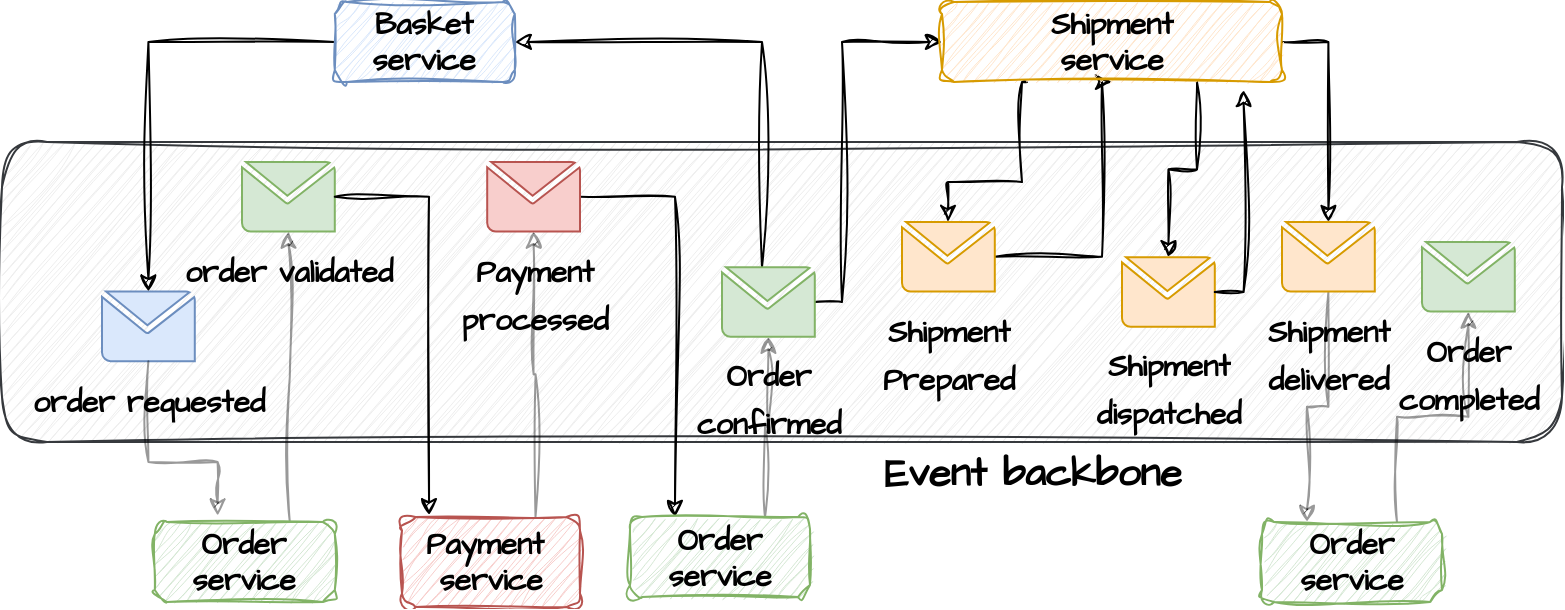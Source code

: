 <mxfile version="22.0.0" type="device">
  <diagram name="Page-1" id="XtlLXcEX7EWXcMd9m9NH">
    <mxGraphModel dx="1036" dy="605" grid="1" gridSize="10" guides="1" tooltips="1" connect="1" arrows="1" fold="1" page="1" pageScale="1" pageWidth="827" pageHeight="1169" math="0" shadow="0">
      <root>
        <mxCell id="0" />
        <mxCell id="1" parent="0" />
        <mxCell id="XnCytSScW3lNzV5hk8iw-7" value="" style="rounded=1;whiteSpace=wrap;html=1;sketch=1;hachureGap=4;jiggle=2;curveFitting=1;fontFamily=Architects Daughter;fontSource=https%3A%2F%2Ffonts.googleapis.com%2Fcss%3Ffamily%3DArchitects%2BDaughter;fontSize=20;fillColor=#eeeeee;strokeColor=#36393d;" vertex="1" parent="1">
          <mxGeometry x="100" y="130" width="780" height="150" as="geometry" />
        </mxCell>
        <mxCell id="XnCytSScW3lNzV5hk8iw-5" value="&lt;font style=&quot;font-size: 15px;&quot;&gt;order requested&lt;/font&gt;" style="shadow=0;dashed=0;html=1;strokeColor=#6c8ebf;fillColor=#dae8fc;labelPosition=center;verticalLabelPosition=bottom;verticalAlign=top;align=center;outlineConnect=0;shape=mxgraph.veeam.2d.letter;hachureGap=4;fontFamily=Architects Daughter;fontSource=https%3A%2F%2Ffonts.googleapis.com%2Fcss%3Ffamily%3DArchitects%2BDaughter;fontSize=20;fontStyle=1" vertex="1" parent="1">
          <mxGeometry x="150" y="204.8" width="46.4" height="34.8" as="geometry" />
        </mxCell>
        <mxCell id="XnCytSScW3lNzV5hk8iw-6" value="&lt;font style=&quot;font-size: 15px;&quot;&gt;order validated&lt;/font&gt;" style="shadow=0;dashed=0;html=1;strokeColor=#82b366;fillColor=#d5e8d4;labelPosition=center;verticalLabelPosition=bottom;verticalAlign=top;align=center;outlineConnect=0;shape=mxgraph.veeam.2d.letter;hachureGap=4;fontFamily=Architects Daughter;fontSource=https%3A%2F%2Ffonts.googleapis.com%2Fcss%3Ffamily%3DArchitects%2BDaughter;fontSize=20;fontStyle=1" vertex="1" parent="1">
          <mxGeometry x="220" y="140" width="46.4" height="34.8" as="geometry" />
        </mxCell>
        <mxCell id="XnCytSScW3lNzV5hk8iw-10" style="edgeStyle=orthogonalEdgeStyle;rounded=0;sketch=1;hachureGap=4;jiggle=2;curveFitting=1;orthogonalLoop=1;jettySize=auto;html=1;exitX=0.75;exitY=0;exitDx=0;exitDy=0;fontFamily=Architects Daughter;fontSource=https%3A%2F%2Ffonts.googleapis.com%2Fcss%3Ffamily%3DArchitects%2BDaughter;fontSize=16;opacity=40;" edge="1" parent="1" source="XnCytSScW3lNzV5hk8iw-8" target="XnCytSScW3lNzV5hk8iw-6">
          <mxGeometry relative="1" as="geometry" />
        </mxCell>
        <mxCell id="XnCytSScW3lNzV5hk8iw-8" value="Order&lt;br&gt;service" style="rounded=1;whiteSpace=wrap;html=1;sketch=1;hachureGap=4;jiggle=2;curveFitting=1;fontFamily=Architects Daughter;fontSource=https%3A%2F%2Ffonts.googleapis.com%2Fcss%3Ffamily%3DArchitects%2BDaughter;fontSize=15;fillColor=#d5e8d4;strokeColor=#82b366;fontStyle=1" vertex="1" parent="1">
          <mxGeometry x="176.4" y="320" width="90" height="40" as="geometry" />
        </mxCell>
        <mxCell id="XnCytSScW3lNzV5hk8iw-9" style="edgeStyle=orthogonalEdgeStyle;rounded=0;sketch=1;hachureGap=4;jiggle=2;curveFitting=1;orthogonalLoop=1;jettySize=auto;html=1;entryX=0.349;entryY=-0.08;entryDx=0;entryDy=0;entryPerimeter=0;fontFamily=Architects Daughter;fontSource=https%3A%2F%2Ffonts.googleapis.com%2Fcss%3Ffamily%3DArchitects%2BDaughter;fontSize=16;opacity=40;" edge="1" parent="1" source="XnCytSScW3lNzV5hk8iw-5" target="XnCytSScW3lNzV5hk8iw-8">
          <mxGeometry relative="1" as="geometry">
            <Array as="points">
              <mxPoint x="173" y="290" />
              <mxPoint x="208" y="290" />
            </Array>
          </mxGeometry>
        </mxCell>
        <mxCell id="XnCytSScW3lNzV5hk8iw-14" style="edgeStyle=orthogonalEdgeStyle;rounded=0;sketch=1;hachureGap=4;jiggle=2;curveFitting=1;orthogonalLoop=1;jettySize=auto;html=1;exitX=0.75;exitY=0;exitDx=0;exitDy=0;fontFamily=Architects Daughter;fontSource=https%3A%2F%2Ffonts.googleapis.com%2Fcss%3Ffamily%3DArchitects%2BDaughter;fontSize=16;opacity=40;" edge="1" parent="1" source="XnCytSScW3lNzV5hk8iw-11" target="XnCytSScW3lNzV5hk8iw-13">
          <mxGeometry relative="1" as="geometry" />
        </mxCell>
        <mxCell id="XnCytSScW3lNzV5hk8iw-11" value="Payment&amp;nbsp; &lt;br&gt;service" style="rounded=1;whiteSpace=wrap;html=1;sketch=1;hachureGap=4;jiggle=2;curveFitting=1;fontFamily=Architects Daughter;fontSource=https%3A%2F%2Ffonts.googleapis.com%2Fcss%3Ffamily%3DArchitects%2BDaughter;fontSize=15;fillColor=#f8cecc;strokeColor=#b85450;fontStyle=1" vertex="1" parent="1">
          <mxGeometry x="300" y="317.5" width="89" height="45" as="geometry" />
        </mxCell>
        <mxCell id="XnCytSScW3lNzV5hk8iw-12" style="edgeStyle=orthogonalEdgeStyle;rounded=0;sketch=1;hachureGap=4;jiggle=2;curveFitting=1;orthogonalLoop=1;jettySize=auto;html=1;entryX=0.152;entryY=-0.02;entryDx=0;entryDy=0;entryPerimeter=0;fontFamily=Architects Daughter;fontSource=https%3A%2F%2Ffonts.googleapis.com%2Fcss%3Ffamily%3DArchitects%2BDaughter;fontSize=16;" edge="1" parent="1" source="XnCytSScW3lNzV5hk8iw-6" target="XnCytSScW3lNzV5hk8iw-11">
          <mxGeometry relative="1" as="geometry" />
        </mxCell>
        <mxCell id="XnCytSScW3lNzV5hk8iw-17" style="edgeStyle=orthogonalEdgeStyle;rounded=0;sketch=1;hachureGap=4;jiggle=2;curveFitting=1;orthogonalLoop=1;jettySize=auto;html=1;entryX=0.25;entryY=0;entryDx=0;entryDy=0;fontFamily=Architects Daughter;fontSource=https%3A%2F%2Ffonts.googleapis.com%2Fcss%3Ffamily%3DArchitects%2BDaughter;fontSize=16;" edge="1" parent="1" source="XnCytSScW3lNzV5hk8iw-13" target="XnCytSScW3lNzV5hk8iw-15">
          <mxGeometry relative="1" as="geometry" />
        </mxCell>
        <mxCell id="XnCytSScW3lNzV5hk8iw-13" value="&lt;font style=&quot;font-size: 15px;&quot;&gt;Payment &lt;br&gt;processed&lt;/font&gt;" style="shadow=0;dashed=0;html=1;strokeColor=#b85450;fillColor=#f8cecc;labelPosition=center;verticalLabelPosition=bottom;verticalAlign=top;align=center;outlineConnect=0;shape=mxgraph.veeam.2d.letter;hachureGap=4;fontFamily=Architects Daughter;fontSource=https%3A%2F%2Ffonts.googleapis.com%2Fcss%3Ffamily%3DArchitects%2BDaughter;fontSize=20;fontStyle=1" vertex="1" parent="1">
          <mxGeometry x="342.6" y="140" width="46.4" height="34.8" as="geometry" />
        </mxCell>
        <mxCell id="XnCytSScW3lNzV5hk8iw-18" style="edgeStyle=orthogonalEdgeStyle;rounded=0;sketch=1;hachureGap=4;jiggle=2;curveFitting=1;orthogonalLoop=1;jettySize=auto;html=1;exitX=0.75;exitY=0;exitDx=0;exitDy=0;fontFamily=Architects Daughter;fontSource=https%3A%2F%2Ffonts.googleapis.com%2Fcss%3Ffamily%3DArchitects%2BDaughter;fontSize=16;fillColor=#f5f5f5;strokeColor=#000000;opacity=40;" edge="1" parent="1" source="XnCytSScW3lNzV5hk8iw-15" target="XnCytSScW3lNzV5hk8iw-16">
          <mxGeometry relative="1" as="geometry" />
        </mxCell>
        <mxCell id="XnCytSScW3lNzV5hk8iw-15" value="Order&lt;br&gt;service" style="rounded=1;whiteSpace=wrap;html=1;sketch=1;hachureGap=4;jiggle=2;curveFitting=1;fontFamily=Architects Daughter;fontSource=https%3A%2F%2Ffonts.googleapis.com%2Fcss%3Ffamily%3DArchitects%2BDaughter;fontSize=15;fillColor=#d5e8d4;strokeColor=#82b366;fontStyle=1" vertex="1" parent="1">
          <mxGeometry x="414" y="317.5" width="90" height="40" as="geometry" />
        </mxCell>
        <mxCell id="XnCytSScW3lNzV5hk8iw-21" style="edgeStyle=orthogonalEdgeStyle;rounded=0;sketch=1;hachureGap=4;jiggle=2;curveFitting=1;orthogonalLoop=1;jettySize=auto;html=1;entryX=1;entryY=0.5;entryDx=0;entryDy=0;fontFamily=Architects Daughter;fontSource=https%3A%2F%2Ffonts.googleapis.com%2Fcss%3Ffamily%3DArchitects%2BDaughter;fontSize=16;" edge="1" parent="1" source="XnCytSScW3lNzV5hk8iw-16" target="XnCytSScW3lNzV5hk8iw-19">
          <mxGeometry relative="1" as="geometry">
            <Array as="points">
              <mxPoint x="480" y="80" />
            </Array>
          </mxGeometry>
        </mxCell>
        <mxCell id="XnCytSScW3lNzV5hk8iw-24" style="edgeStyle=orthogonalEdgeStyle;rounded=0;sketch=1;hachureGap=4;jiggle=2;curveFitting=1;orthogonalLoop=1;jettySize=auto;html=1;entryX=0;entryY=0.5;entryDx=0;entryDy=0;fontFamily=Architects Daughter;fontSource=https%3A%2F%2Ffonts.googleapis.com%2Fcss%3Ffamily%3DArchitects%2BDaughter;fontSize=16;" edge="1" parent="1" source="XnCytSScW3lNzV5hk8iw-16" target="XnCytSScW3lNzV5hk8iw-23">
          <mxGeometry relative="1" as="geometry">
            <Array as="points">
              <mxPoint x="520" y="210" />
              <mxPoint x="520" y="80" />
            </Array>
          </mxGeometry>
        </mxCell>
        <mxCell id="XnCytSScW3lNzV5hk8iw-16" value="&lt;font style=&quot;font-size: 15px;&quot;&gt;Order&lt;br&gt;confirmed&lt;br&gt;&lt;/font&gt;" style="shadow=0;dashed=0;html=1;strokeColor=#82b366;fillColor=#d5e8d4;labelPosition=center;verticalLabelPosition=bottom;verticalAlign=top;align=center;outlineConnect=0;shape=mxgraph.veeam.2d.letter;hachureGap=4;fontFamily=Architects Daughter;fontSource=https%3A%2F%2Ffonts.googleapis.com%2Fcss%3Ffamily%3DArchitects%2BDaughter;fontSize=20;fontStyle=1" vertex="1" parent="1">
          <mxGeometry x="460" y="192.6" width="46.4" height="34.8" as="geometry" />
        </mxCell>
        <mxCell id="XnCytSScW3lNzV5hk8iw-20" style="edgeStyle=orthogonalEdgeStyle;rounded=0;sketch=1;hachureGap=4;jiggle=2;curveFitting=1;orthogonalLoop=1;jettySize=auto;html=1;exitX=0;exitY=0.5;exitDx=0;exitDy=0;fontFamily=Architects Daughter;fontSource=https%3A%2F%2Ffonts.googleapis.com%2Fcss%3Ffamily%3DArchitects%2BDaughter;fontSize=16;" edge="1" parent="1" source="XnCytSScW3lNzV5hk8iw-19" target="XnCytSScW3lNzV5hk8iw-5">
          <mxGeometry relative="1" as="geometry" />
        </mxCell>
        <mxCell id="XnCytSScW3lNzV5hk8iw-19" value="Basket&lt;br&gt;service" style="rounded=1;whiteSpace=wrap;html=1;sketch=1;hachureGap=4;jiggle=2;curveFitting=1;fontFamily=Architects Daughter;fontSource=https%3A%2F%2Ffonts.googleapis.com%2Fcss%3Ffamily%3DArchitects%2BDaughter;fontSize=15;fillColor=#dae8fc;strokeColor=#6c8ebf;fontStyle=1" vertex="1" parent="1">
          <mxGeometry x="266.4" y="60" width="90" height="40" as="geometry" />
        </mxCell>
        <mxCell id="XnCytSScW3lNzV5hk8iw-29" style="edgeStyle=orthogonalEdgeStyle;rounded=0;sketch=1;hachureGap=4;jiggle=2;curveFitting=1;orthogonalLoop=1;jettySize=auto;html=1;entryX=0.5;entryY=1;entryDx=0;entryDy=0;fontFamily=Architects Daughter;fontSource=https%3A%2F%2Ffonts.googleapis.com%2Fcss%3Ffamily%3DArchitects%2BDaughter;fontSize=16;" edge="1" parent="1" source="XnCytSScW3lNzV5hk8iw-22" target="XnCytSScW3lNzV5hk8iw-23">
          <mxGeometry relative="1" as="geometry">
            <Array as="points">
              <mxPoint x="650" y="187" />
            </Array>
          </mxGeometry>
        </mxCell>
        <mxCell id="XnCytSScW3lNzV5hk8iw-22" value="&lt;font style=&quot;font-size: 15px;&quot;&gt;Shipment&lt;br&gt;Prepared&lt;br&gt;&lt;/font&gt;" style="shadow=0;dashed=0;html=1;strokeColor=#d79b00;fillColor=#ffe6cc;labelPosition=center;verticalLabelPosition=bottom;verticalAlign=top;align=center;outlineConnect=0;shape=mxgraph.veeam.2d.letter;hachureGap=4;fontFamily=Architects Daughter;fontSource=https%3A%2F%2Ffonts.googleapis.com%2Fcss%3Ffamily%3DArchitects%2BDaughter;fontSize=20;fontStyle=1" vertex="1" parent="1">
          <mxGeometry x="550" y="170" width="46.4" height="34.8" as="geometry" />
        </mxCell>
        <mxCell id="XnCytSScW3lNzV5hk8iw-25" style="edgeStyle=orthogonalEdgeStyle;rounded=0;sketch=1;hachureGap=4;jiggle=2;curveFitting=1;orthogonalLoop=1;jettySize=auto;html=1;exitX=0.25;exitY=1;exitDx=0;exitDy=0;fontFamily=Architects Daughter;fontSource=https%3A%2F%2Ffonts.googleapis.com%2Fcss%3Ffamily%3DArchitects%2BDaughter;fontSize=16;" edge="1" parent="1" source="XnCytSScW3lNzV5hk8iw-23" target="XnCytSScW3lNzV5hk8iw-22">
          <mxGeometry relative="1" as="geometry">
            <Array as="points">
              <mxPoint x="610" y="150" />
              <mxPoint x="573" y="150" />
            </Array>
          </mxGeometry>
        </mxCell>
        <mxCell id="XnCytSScW3lNzV5hk8iw-28" style="edgeStyle=orthogonalEdgeStyle;rounded=0;sketch=1;hachureGap=4;jiggle=2;curveFitting=1;orthogonalLoop=1;jettySize=auto;html=1;exitX=0.75;exitY=1;exitDx=0;exitDy=0;fontFamily=Architects Daughter;fontSource=https%3A%2F%2Ffonts.googleapis.com%2Fcss%3Ffamily%3DArchitects%2BDaughter;fontSize=16;" edge="1" parent="1" source="XnCytSScW3lNzV5hk8iw-23" target="XnCytSScW3lNzV5hk8iw-27">
          <mxGeometry relative="1" as="geometry" />
        </mxCell>
        <mxCell id="XnCytSScW3lNzV5hk8iw-33" style="edgeStyle=orthogonalEdgeStyle;rounded=0;sketch=1;hachureGap=4;jiggle=2;curveFitting=1;orthogonalLoop=1;jettySize=auto;html=1;exitX=1;exitY=0.5;exitDx=0;exitDy=0;fontFamily=Architects Daughter;fontSource=https%3A%2F%2Ffonts.googleapis.com%2Fcss%3Ffamily%3DArchitects%2BDaughter;fontSize=16;" edge="1" parent="1" source="XnCytSScW3lNzV5hk8iw-23" target="XnCytSScW3lNzV5hk8iw-30">
          <mxGeometry relative="1" as="geometry" />
        </mxCell>
        <mxCell id="XnCytSScW3lNzV5hk8iw-23" value="Shipment&lt;br&gt;service" style="rounded=1;whiteSpace=wrap;html=1;sketch=1;hachureGap=4;jiggle=2;curveFitting=1;fontFamily=Architects Daughter;fontSource=https%3A%2F%2Ffonts.googleapis.com%2Fcss%3Ffamily%3DArchitects%2BDaughter;fontSize=15;fillColor=#ffe6cc;strokeColor=#d79b00;fontStyle=1" vertex="1" parent="1">
          <mxGeometry x="570" y="60" width="170" height="40" as="geometry" />
        </mxCell>
        <mxCell id="XnCytSScW3lNzV5hk8iw-27" value="&lt;font style=&quot;font-size: 15px;&quot;&gt;Shipment&lt;br&gt;dispatched&lt;br&gt;&lt;/font&gt;" style="shadow=0;dashed=0;html=1;strokeColor=#d79b00;fillColor=#ffe6cc;labelPosition=center;verticalLabelPosition=bottom;verticalAlign=top;align=center;outlineConnect=0;shape=mxgraph.veeam.2d.letter;hachureGap=4;fontFamily=Architects Daughter;fontSource=https%3A%2F%2Ffonts.googleapis.com%2Fcss%3Ffamily%3DArchitects%2BDaughter;fontSize=20;fontStyle=1" vertex="1" parent="1">
          <mxGeometry x="660" y="187.6" width="46.4" height="34.8" as="geometry" />
        </mxCell>
        <mxCell id="XnCytSScW3lNzV5hk8iw-37" style="edgeStyle=orthogonalEdgeStyle;rounded=0;sketch=1;hachureGap=4;jiggle=2;curveFitting=1;orthogonalLoop=1;jettySize=auto;html=1;entryX=0.25;entryY=0;entryDx=0;entryDy=0;fontFamily=Architects Daughter;fontSource=https%3A%2F%2Ffonts.googleapis.com%2Fcss%3Ffamily%3DArchitects%2BDaughter;fontSize=16;opacity=40;" edge="1" parent="1" source="XnCytSScW3lNzV5hk8iw-30" target="XnCytSScW3lNzV5hk8iw-34">
          <mxGeometry relative="1" as="geometry" />
        </mxCell>
        <mxCell id="XnCytSScW3lNzV5hk8iw-30" value="&lt;font style=&quot;font-size: 15px;&quot;&gt;Shipment&lt;br&gt;delivered&lt;br&gt;&lt;/font&gt;" style="shadow=0;dashed=0;html=1;strokeColor=#d79b00;fillColor=#ffe6cc;labelPosition=center;verticalLabelPosition=bottom;verticalAlign=top;align=center;outlineConnect=0;shape=mxgraph.veeam.2d.letter;hachureGap=4;fontFamily=Architects Daughter;fontSource=https%3A%2F%2Ffonts.googleapis.com%2Fcss%3Ffamily%3DArchitects%2BDaughter;fontSize=20;fontStyle=1" vertex="1" parent="1">
          <mxGeometry x="740" y="170.0" width="46.4" height="34.8" as="geometry" />
        </mxCell>
        <mxCell id="XnCytSScW3lNzV5hk8iw-38" style="edgeStyle=orthogonalEdgeStyle;rounded=0;sketch=1;hachureGap=4;jiggle=2;curveFitting=1;orthogonalLoop=1;jettySize=auto;html=1;exitX=0.75;exitY=0;exitDx=0;exitDy=0;fontFamily=Architects Daughter;fontSource=https%3A%2F%2Ffonts.googleapis.com%2Fcss%3Ffamily%3DArchitects%2BDaughter;fontSize=16;opacity=40;" edge="1" parent="1" source="XnCytSScW3lNzV5hk8iw-34" target="XnCytSScW3lNzV5hk8iw-35">
          <mxGeometry relative="1" as="geometry" />
        </mxCell>
        <mxCell id="XnCytSScW3lNzV5hk8iw-34" value="Order&lt;br&gt;service" style="rounded=1;whiteSpace=wrap;html=1;sketch=1;hachureGap=4;jiggle=2;curveFitting=1;fontFamily=Architects Daughter;fontSource=https%3A%2F%2Ffonts.googleapis.com%2Fcss%3Ffamily%3DArchitects%2BDaughter;fontSize=15;fillColor=#d5e8d4;strokeColor=#82b366;fontStyle=1" vertex="1" parent="1">
          <mxGeometry x="730" y="320" width="90" height="40" as="geometry" />
        </mxCell>
        <mxCell id="XnCytSScW3lNzV5hk8iw-35" value="&lt;font style=&quot;font-size: 15px;&quot;&gt;Order&lt;br&gt;completed&lt;br&gt;&lt;/font&gt;" style="shadow=0;dashed=0;html=1;strokeColor=#82b366;fillColor=#d5e8d4;labelPosition=center;verticalLabelPosition=bottom;verticalAlign=top;align=center;outlineConnect=0;shape=mxgraph.veeam.2d.letter;hachureGap=4;fontFamily=Architects Daughter;fontSource=https%3A%2F%2Ffonts.googleapis.com%2Fcss%3Ffamily%3DArchitects%2BDaughter;fontSize=20;fontStyle=1" vertex="1" parent="1">
          <mxGeometry x="810" y="180.0" width="46.4" height="34.8" as="geometry" />
        </mxCell>
        <mxCell id="XnCytSScW3lNzV5hk8iw-39" value="&lt;b&gt;Event backbone&lt;/b&gt;" style="text;html=1;align=center;verticalAlign=middle;resizable=0;points=[];autosize=1;strokeColor=none;fillColor=none;fontSize=20;fontFamily=Architects Daughter;" vertex="1" parent="1">
          <mxGeometry x="530" y="275" width="170" height="40" as="geometry" />
        </mxCell>
        <mxCell id="XnCytSScW3lNzV5hk8iw-40" style="edgeStyle=orthogonalEdgeStyle;rounded=0;sketch=1;hachureGap=4;jiggle=2;curveFitting=1;orthogonalLoop=1;jettySize=auto;html=1;entryX=0.887;entryY=1.1;entryDx=0;entryDy=0;entryPerimeter=0;fontFamily=Architects Daughter;fontSource=https%3A%2F%2Ffonts.googleapis.com%2Fcss%3Ffamily%3DArchitects%2BDaughter;fontSize=16;" edge="1" parent="1" source="XnCytSScW3lNzV5hk8iw-27" target="XnCytSScW3lNzV5hk8iw-23">
          <mxGeometry relative="1" as="geometry">
            <Array as="points">
              <mxPoint x="721" y="205" />
            </Array>
          </mxGeometry>
        </mxCell>
      </root>
    </mxGraphModel>
  </diagram>
</mxfile>
